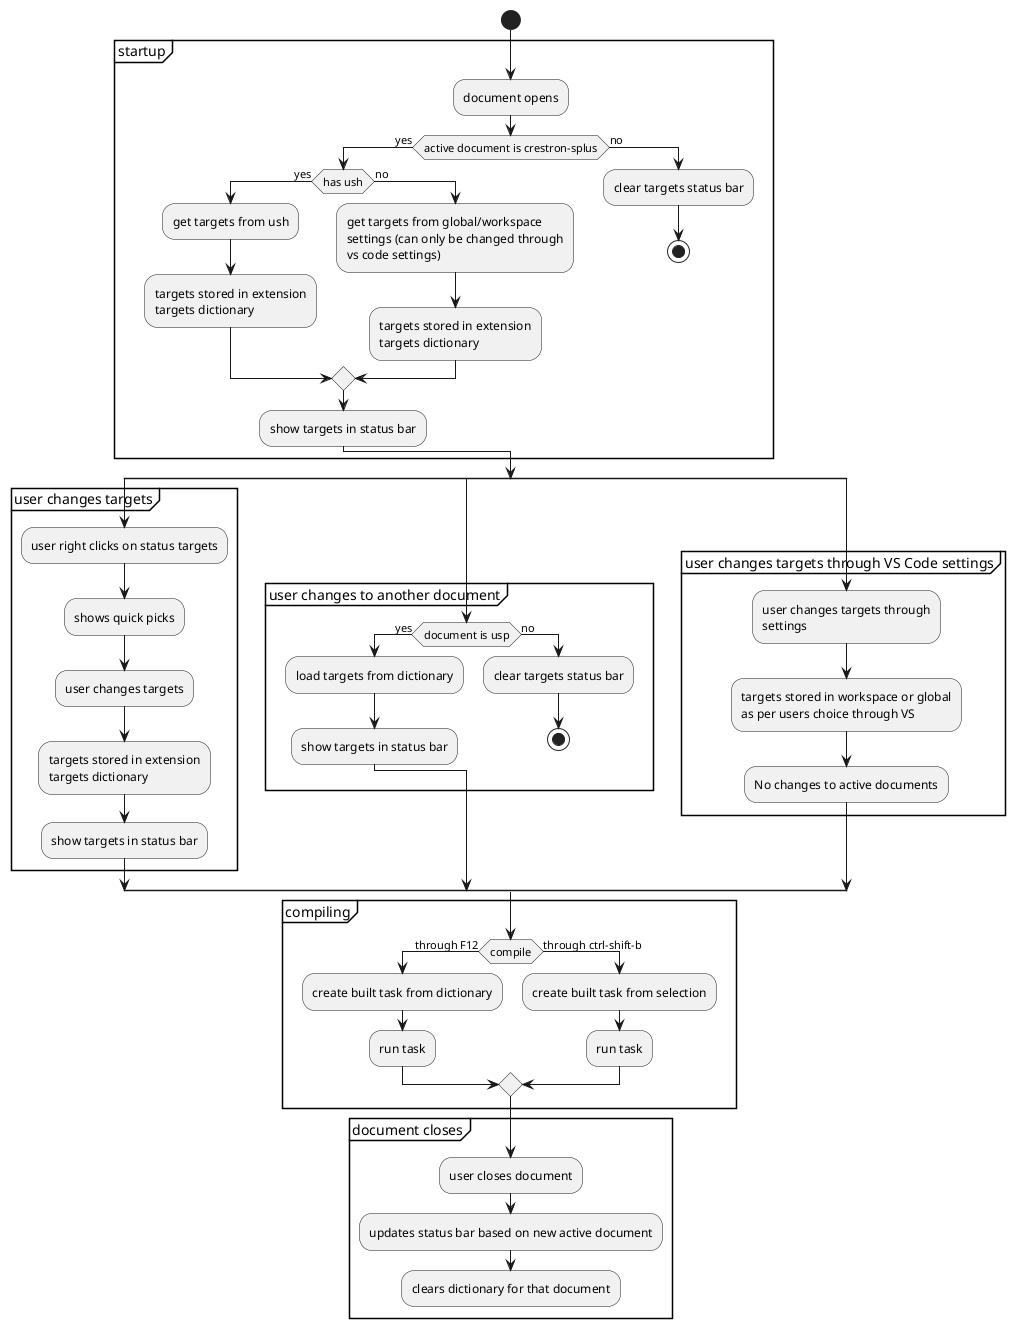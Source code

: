 @startuml
start
partition "startup"{
    :document opens;
    if (active document is crestron-splus) then (yes)
        if (has ush) then (yes)
            :get targets from ush;
            :targets stored in extension
            targets dictionary;
        else (no)
            :get targets from global/workspace
            settings (can only be changed through
            vs code settings);
            :targets stored in extension
            targets dictionary;
        endif
        :show targets in status bar;
    else (no)
        :clear targets status bar;
        stop
    endif
}
split
partition "user changes targets"{
    :user right clicks on status targets;
    :shows quick picks;
    :user changes targets;
    :targets stored in extension
    targets dictionary;
    :show targets in status bar;
}
split again
partition "user changes to another document"{
    if (document is usp) then (yes)
        :load targets from dictionary;
        :show targets in status bar;
    else (no)
        :clear targets status bar;
        stop
    endif
}
split again

partition "user changes targets through VS Code settings"{
    :user changes targets through
    settings;
    :targets stored in workspace or global
    as per users choice through VS;
    :No changes to active documents;
}
end split
partition "compiling"{
    if (compile) then (through F12)
        :create built task from dictionary;
        :run task;
    else (through ctrl-shift-b)
        :create built task from selection;
        :run task;
    endif
}
partition "document closes"{
    :user closes document;
    :updates status bar based on new active document;
    :clears dictionary for that document;
}
@enduml